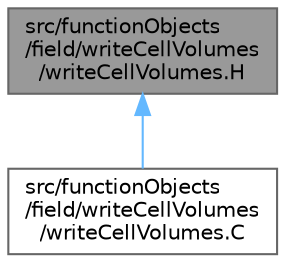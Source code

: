 digraph "src/functionObjects/field/writeCellVolumes/writeCellVolumes.H"
{
 // LATEX_PDF_SIZE
  bgcolor="transparent";
  edge [fontname=Helvetica,fontsize=10,labelfontname=Helvetica,labelfontsize=10];
  node [fontname=Helvetica,fontsize=10,shape=box,height=0.2,width=0.4];
  Node1 [id="Node000001",label="src/functionObjects\l/field/writeCellVolumes\l/writeCellVolumes.H",height=0.2,width=0.4,color="gray40", fillcolor="grey60", style="filled", fontcolor="black",tooltip=" "];
  Node1 -> Node2 [id="edge1_Node000001_Node000002",dir="back",color="steelblue1",style="solid",tooltip=" "];
  Node2 [id="Node000002",label="src/functionObjects\l/field/writeCellVolumes\l/writeCellVolumes.C",height=0.2,width=0.4,color="grey40", fillcolor="white", style="filled",URL="$writeCellVolumes_8C.html",tooltip=" "];
}
